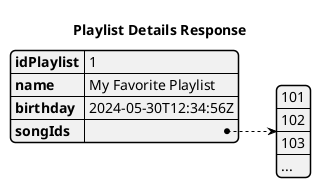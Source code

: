 @startjson
title Playlist Details Response
{
  "idPlaylist": 1,
  "name": "My Favorite Playlist",
  "birthday": "2024-05-30T12:34:56Z",
  "songIds": [101, 102, 103, "..."]
}
@endjson
